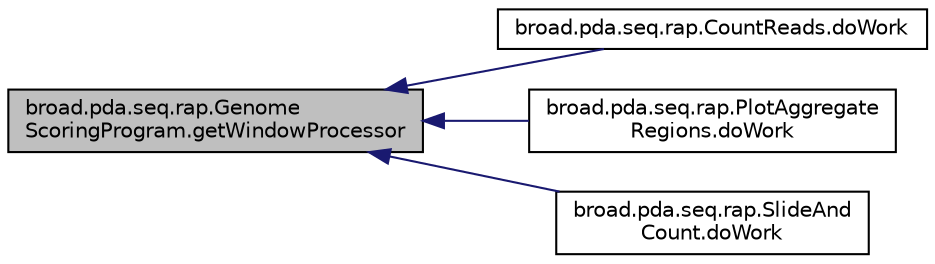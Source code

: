 digraph "broad.pda.seq.rap.GenomeScoringProgram.getWindowProcessor"
{
  edge [fontname="Helvetica",fontsize="10",labelfontname="Helvetica",labelfontsize="10"];
  node [fontname="Helvetica",fontsize="10",shape=record];
  rankdir="LR";
  Node1 [label="broad.pda.seq.rap.Genome\lScoringProgram.getWindowProcessor",height=0.2,width=0.4,color="black", fillcolor="grey75", style="filled" fontcolor="black"];
  Node1 -> Node2 [dir="back",color="midnightblue",fontsize="10",style="solid"];
  Node2 [label="broad.pda.seq.rap.CountReads.doWork",height=0.2,width=0.4,color="black", fillcolor="white", style="filled",URL="$classbroad_1_1pda_1_1seq_1_1rap_1_1_count_reads.html#a5abbd23b69813a1009bb1ea543661acf"];
  Node1 -> Node3 [dir="back",color="midnightblue",fontsize="10",style="solid"];
  Node3 [label="broad.pda.seq.rap.PlotAggregate\lRegions.doWork",height=0.2,width=0.4,color="black", fillcolor="white", style="filled",URL="$classbroad_1_1pda_1_1seq_1_1rap_1_1_plot_aggregate_regions.html#a4369c164ec6a94743373b8be8ad610d7"];
  Node1 -> Node4 [dir="back",color="midnightblue",fontsize="10",style="solid"];
  Node4 [label="broad.pda.seq.rap.SlideAnd\lCount.doWork",height=0.2,width=0.4,color="black", fillcolor="white", style="filled",URL="$classbroad_1_1pda_1_1seq_1_1rap_1_1_slide_and_count.html#a8adde7a9f3cc3bd02653248a0092d3d7"];
}
